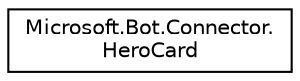 digraph "Graphical Class Hierarchy"
{
  edge [fontname="Helvetica",fontsize="10",labelfontname="Helvetica",labelfontsize="10"];
  node [fontname="Helvetica",fontsize="10",shape=record];
  rankdir="LR";
  Node1 [label="Microsoft.Bot.Connector.\lHeroCard",height=0.2,width=0.4,color="black", fillcolor="white", style="filled",URL="$d4/dab/class_microsoft_1_1_bot_1_1_connector_1_1_hero_card.html"];
}
